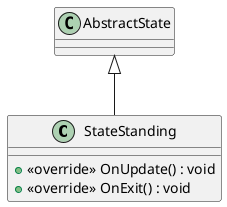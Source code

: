 @startuml
class StateStanding {
    + <<override>> OnUpdate() : void
    + <<override>> OnExit() : void
}
AbstractState <|-- StateStanding
@enduml

